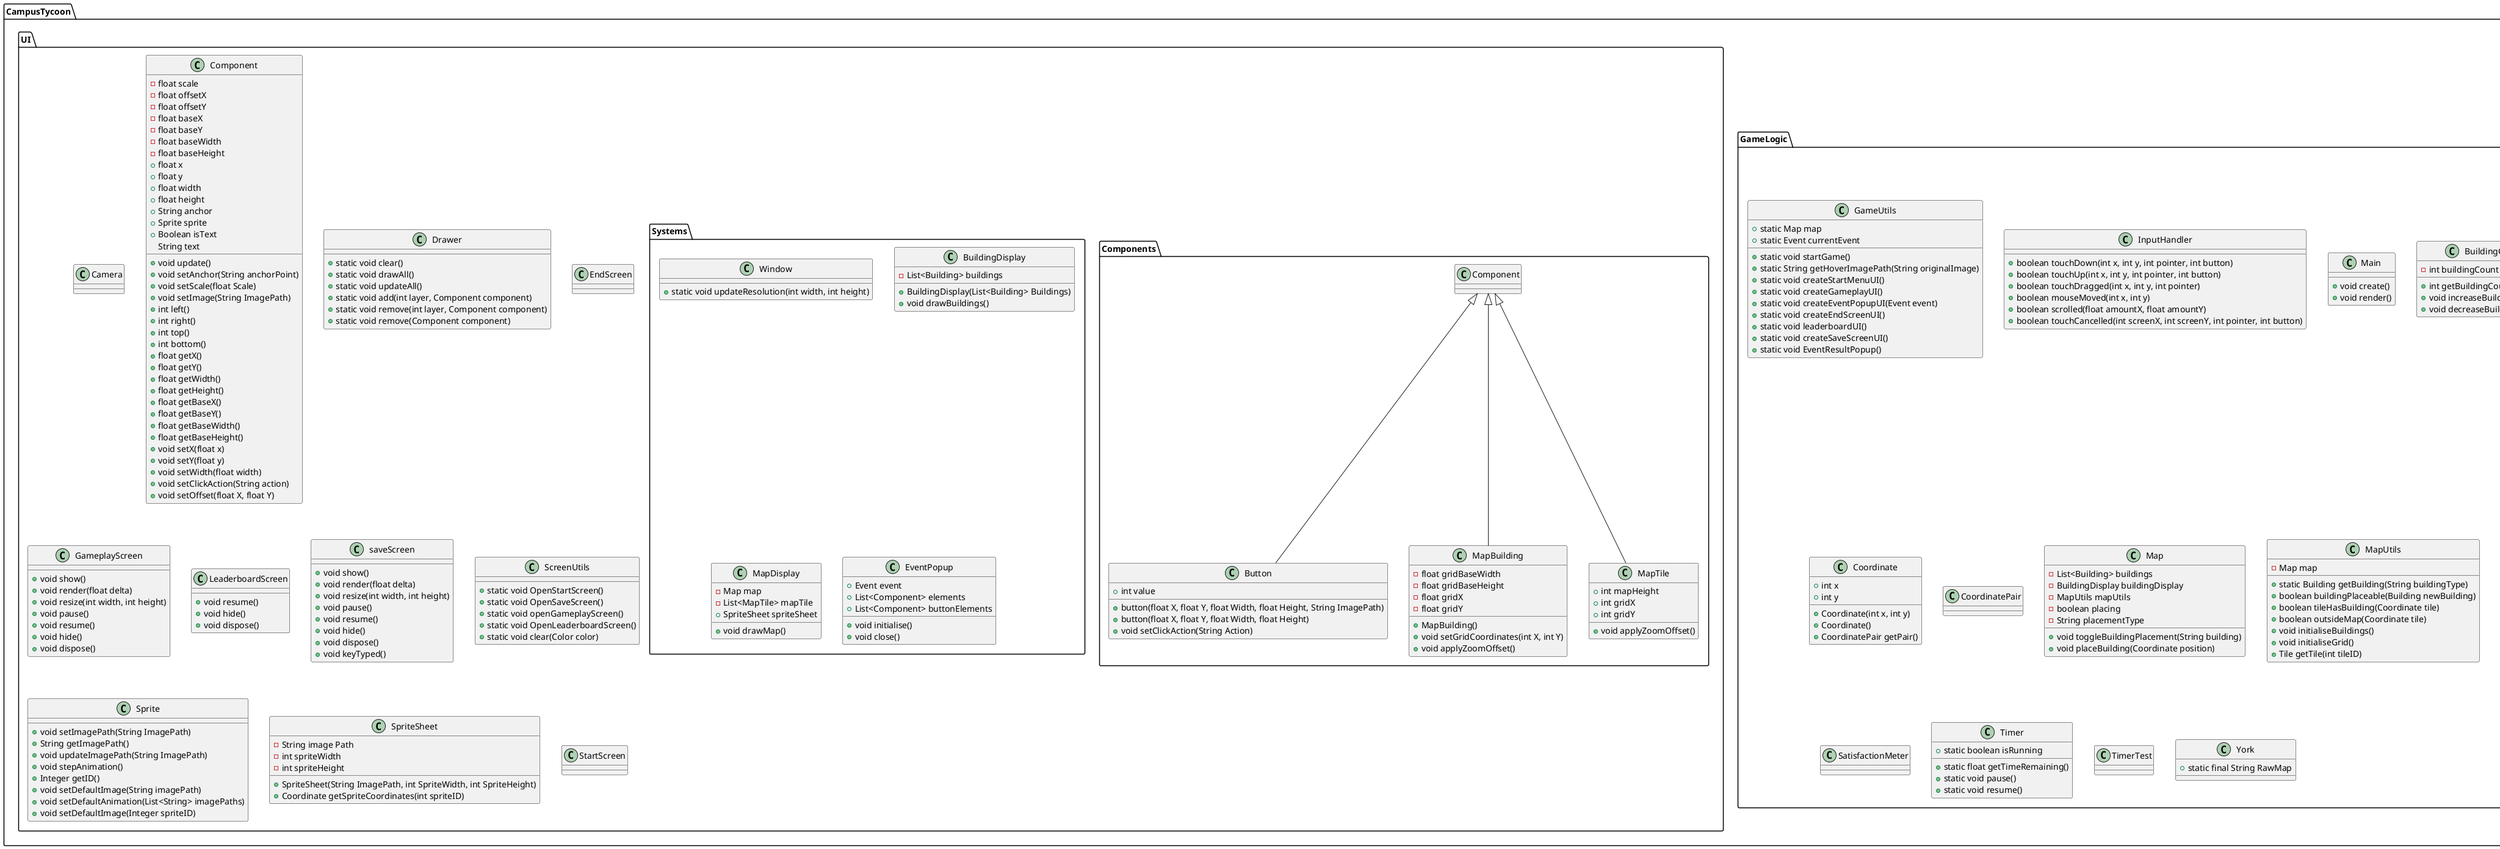 @startuml

package CampusTycoon {
    package GameLogic {

        class GameUtils {
            +static Map map
            +static Event currentEvent
            +static void startGame()
            +static String getHoverImagePath(String originalImage)
            +static void createStartMenuUI()
            +static void createGameplayUI()
            +static void createEventPopupUI(Event event)
            +static void createEndScreenUI()
            +static void leaderboardUI()
            +static void createSaveScreenUI()
            +static void EventResultPopup()
        }

        class InputHandler {

            +boolean touchDown(int x, int y, int pointer, int button)
            +boolean touchUp(int x, int y, int pointer, int button)
            +boolean touchDragged(int x, int y, int pointer)
            +boolean mouseMoved(int x, int y)
            +boolean scrolled(float amountX, float amountY)
            +boolean touchCancelled(int screenX, int screenY, int pointer, int button)
        }

        class Main {
            +void create()
            +void render()
        }

    'TODO: the building class folder  '
        package Building {
            class Building extends Coordinate {
                -Coordinate position
                -int width
                -int height
                -MapBuilding drawInfo
                +Building()
                +Building(Coordinate Position)
                +Building(Coordinate Position, String Imagepath, Int Width, int Height)
                +void setPosition(Coordinate Position)

            }

            class Accommodation extends Building {
            }

            class Cafeteria extends Building {
            }

            class Relaxation extends Building {
            }

            class Study extends Building {
            }

            class SpaceStation extends Building {
            }
        }
    'TODO: the Events class folder  '
        package Event {
            class Event {
                +EventPopup eventUI
                +int choices
                +String eventText
                +String acceptText
                +String rejectText
                +List<String> choiceText
                +String resultText
                +int choice
                +void UI()
                +void chooseOption(int option)
                +void Option1()
                +void Option2()
                +void End()
                +void applyEffects()
            }

            class StrikeEvent extends Event {
            }

            enum EventsEnum {
                STRIKE, VIRUS
            }
        }

    'TODO: the Tiles class folder  '
        package Tiles {
            class Grass {
            }
            class Grass {
            }
            class Mountain {
            }
            class Tile {
            }
        }
        
        class BuildingCounter {
            -int buildingCount
            +int getBuildingCount()
            +void increaseBuildingCounter()
            +void decreaseBuildingCounter()


        }       
        class Coordinate {
            +int x
            +int y
            +Coordinate(int x, int y)
            +Coordinate()
            +CoordinatePair getPair()
        }

        class CoordinatePair {
        }

        class Map {
            -List<Building> buildings
            -BuildingDisplay buildingDisplay
            -MapUtils mapUtils
            -boolean placing
            -String placementType
            +void toggleBuildingPlacement(String building)
            +void placeBuilding(Coordinate position)
        }

        class MapUtils {
            -Map map
            +static Building getBuilding(String buildingType)
            +boolean buildingPlaceable(Building newBuilding)
            +boolean tileHasBuilding(Coordinate tile)
            +boolean outsideMap(Coordinate tile)
            +void initialiseBuildings()
            +void initialiseGrid()
            +Tile getTile(int tileID)
        }

        class SatisfactionMeter {
        }



        class Timer {
            +static boolean isRunning
            +static float getTimeRemaining()
            +static void pause()
            +static void resume()
        }

        class TimerTest{}

        class York {
            +static final String RawMap
        }
    }


    package UI {
        class Camera {
        }

        class Component {
            -float scale
            -float offsetX
            -float offsetY
            -float baseX
            -float baseY
            -float baseWidth
            -float baseHeight
            +float x
            +float y
            +float width
            +float height
            +String anchor
            +Sprite sprite
            +Boolean isText
            String text
            +void update()
            +void setAnchor(String anchorPoint)
            +void setScale(float Scale)
            +void setImage(String ImagePath)
            +int left()
            +int right()
            +int top()
            +int bottom()
            +float getX()
            +float getY()
            +float getWidth()
            +float getHeight()
            +float getBaseX()
            +float getBaseY()
            +float getBaseWidth()
            +float getBaseHeight()
            +void setX(float x)
            +void setY(float y)
            +void setWidth(float width)
            +void setClickAction(String action)
            +void setOffset(float X, float Y)
        }

        package Components {
            class Button extends Component {
                +button(float X, float Y, float Width, float Height, String ImagePath)
                +button(float X, float Y, float Width, float Height)
                +int value
                +void setClickAction(String Action)

            }

            class MapBuilding extends Component {
                -float gridBaseWidth
                -float gridBaseHeight
                -float gridX
                -float gridY

                +MapBuilding()
                +void setGridCoordinates(int X, int Y)
                +void applyZoomOffset()
            }

            class MapTile extends Component {
                +int mapHeight
                +int gridX
                +int gridY
                +void applyZoomOffset()
            }
        }

        class Drawer {
            +static void clear()
            +static void drawAll()
            +static void updateAll()
            +static void add(int layer, Component component)
            +static void remove(int layer, Component component)
            +static void remove(Component component)
        }

        class EndScreen {
        }

        class GameplayScreen {
            +void show()
            +void render(float delta)
            +void resize(int width, int height)
            +void pause()
            +void resume()
            +void hide()
            +void dispose()
        }

        class LeaderboardScreen {
            +void resume()
            +void hide()
            +void dispose()
        }

        class saveScreen {
            +void show()
            +void render(float delta)
            +void resize(int width, int height)
            +void pause()
            +void resume()
            +void hide()
            +void dispose()
            +void keyTyped()
        }

        class ScreenUtils {
            +static void OpenStartScreen()
            +static void OpenSaveScreen()
            +static void openGameplayScreen()
            +static void OpenLeaderboardScreen()
            +static void clear(Color color)
        }

        class Sprite {
            +void setImagePath(String ImagePath)
            +String getImagePath()
            +void updateImagePath(String ImagePath)
            +void stepAnimation()
            +Integer getID()
            +void setDefaultImage(String imagePath)
            +void setDefaultAnimation(List<String> imagePaths)
            +void setDefaultImage(Integer spriteID)
        }

        class SpriteSheet {
            -String image Path
            -int spriteWidth
            -int spriteHeight
            +SpriteSheet(String ImagePath, int SpriteWidth, int SpriteHeight)
            +Coordinate getSpriteCoordinates(int spriteID)

        }

        class StartScreen {
        }

        package Systems {
            class Window {
                +static void updateResolution(int width, int height)
            }

            class BuildingDisplay {
                -List<Building> buildings
                +BuildingDisplay(List<Building> Buildings)
                +void drawBuildings()
            }

            class MapDisplay {

                -Map map
                -List<MapTile> mapTile
                +SpriteSheet spriteSheet
                +void drawMap()
            }

            class EventPopup {
                +Event event
                +List<Component> elements
                +List<Component> buttonElements
                +void initialise()
                +void close()
            }
        }
    }
}

@enduml